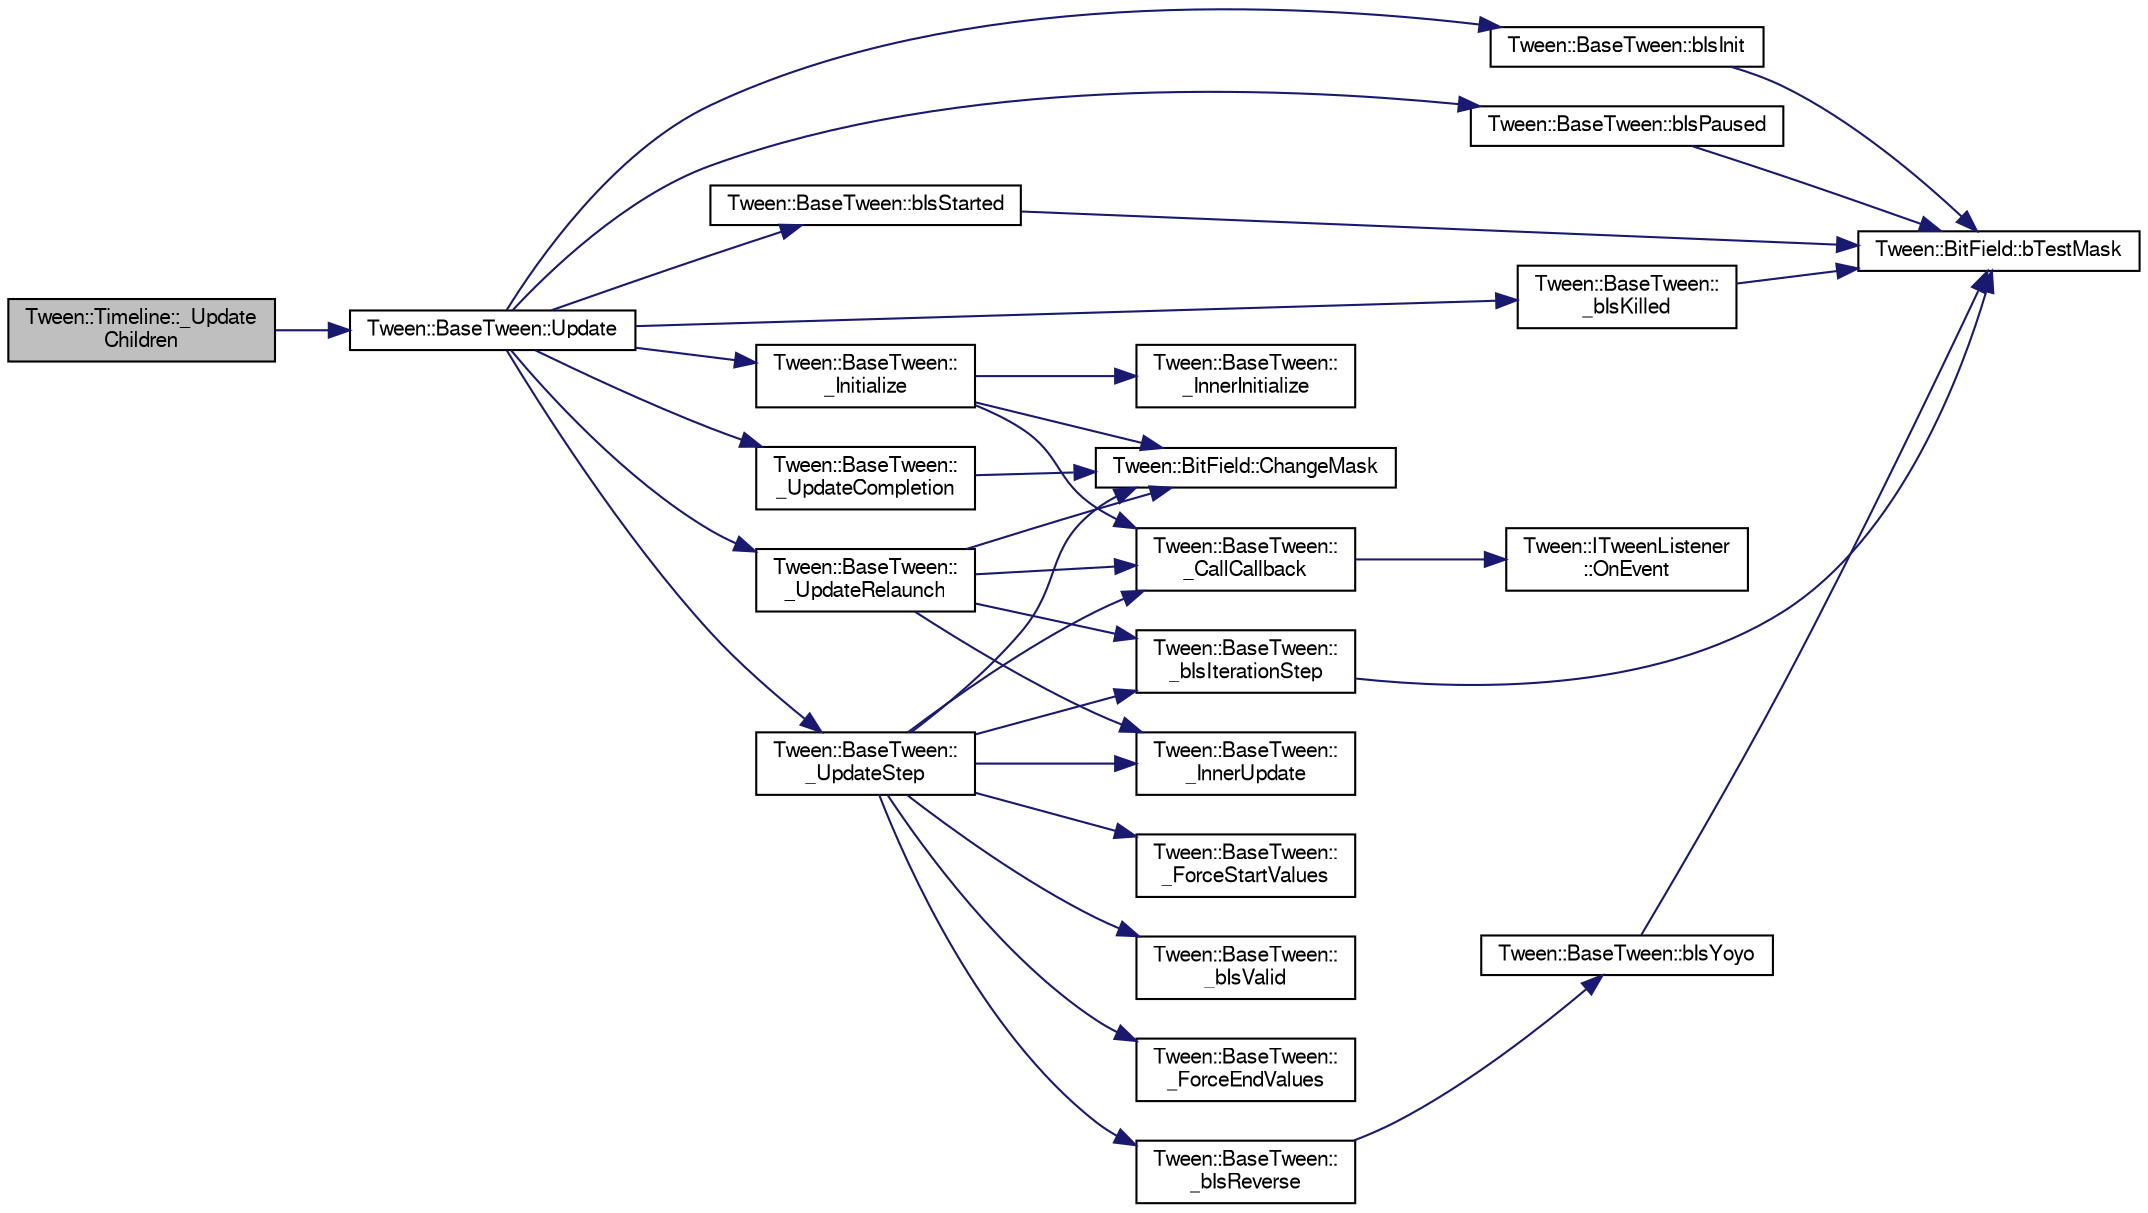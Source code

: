 digraph "Tween::Timeline::_UpdateChildren"
{
  bgcolor="transparent";
  edge [fontname="FreeSans",fontsize="10",labelfontname="FreeSans",labelfontsize="10"];
  node [fontname="FreeSans",fontsize="10",shape=record];
  rankdir="LR";
  Node1 [label="Tween::Timeline::_Update\lChildren",height=0.2,width=0.4,color="black", fillcolor="grey75", style="filled" fontcolor="black"];
  Node1 -> Node2 [color="midnightblue",fontsize="10",style="solid",fontname="FreeSans"];
  Node2 [label="Tween::BaseTween::Update",height=0.2,width=0.4,color="black",URL="$classTween_1_1BaseTween.html#a4f5403f740f7692474ae91f2f5af560a"];
  Node2 -> Node3 [color="midnightblue",fontsize="10",style="solid",fontname="FreeSans"];
  Node3 [label="Tween::BaseTween::\l_bIsKilled",height=0.2,width=0.4,color="black",URL="$classTween_1_1BaseTween.html#a0dffe7be852c9d550a29e46278d82d29"];
  Node3 -> Node4 [color="midnightblue",fontsize="10",style="solid",fontname="FreeSans"];
  Node4 [label="Tween::BitField::bTestMask",height=0.2,width=0.4,color="black",URL="$classTween_1_1BitField.html#ae337c0285a888d03cbcd7c8cc8f99e24"];
  Node2 -> Node5 [color="midnightblue",fontsize="10",style="solid",fontname="FreeSans"];
  Node5 [label="Tween::BaseTween::\l_Initialize",height=0.2,width=0.4,color="black",URL="$classTween_1_1BaseTween.html#a95e9b44a00813914913570363211317d"];
  Node5 -> Node6 [color="midnightblue",fontsize="10",style="solid",fontname="FreeSans"];
  Node6 [label="Tween::BaseTween::\l_CallCallback",height=0.2,width=0.4,color="black",URL="$classTween_1_1BaseTween.html#a1d26bdc75f61f9fdfae7250c87f7f8dd"];
  Node6 -> Node7 [color="midnightblue",fontsize="10",style="solid",fontname="FreeSans"];
  Node7 [label="Tween::ITweenListener\l::OnEvent",height=0.2,width=0.4,color="black",URL="$classTween_1_1ITweenListener.html#a666b0009b57532e4a99045136eede6ca"];
  Node5 -> Node8 [color="midnightblue",fontsize="10",style="solid",fontname="FreeSans"];
  Node8 [label="Tween::BaseTween::\l_InnerInitialize",height=0.2,width=0.4,color="black",URL="$classTween_1_1BaseTween.html#a40d57577c1870cf8c18f14355990c850"];
  Node5 -> Node9 [color="midnightblue",fontsize="10",style="solid",fontname="FreeSans"];
  Node9 [label="Tween::BitField::ChangeMask",height=0.2,width=0.4,color="black",URL="$classTween_1_1BitField.html#af5dee125afbd061cd22c92364bb151b9"];
  Node2 -> Node10 [color="midnightblue",fontsize="10",style="solid",fontname="FreeSans"];
  Node10 [label="Tween::BaseTween::\l_UpdateCompletion",height=0.2,width=0.4,color="black",URL="$classTween_1_1BaseTween.html#a073ffd457571db6969ed622c55f8d47c"];
  Node10 -> Node9 [color="midnightblue",fontsize="10",style="solid",fontname="FreeSans"];
  Node2 -> Node11 [color="midnightblue",fontsize="10",style="solid",fontname="FreeSans"];
  Node11 [label="Tween::BaseTween::\l_UpdateRelaunch",height=0.2,width=0.4,color="black",URL="$classTween_1_1BaseTween.html#a577c790adc4b5f723f0a227361d1bc28"];
  Node11 -> Node12 [color="midnightblue",fontsize="10",style="solid",fontname="FreeSans"];
  Node12 [label="Tween::BaseTween::\l_bIsIterationStep",height=0.2,width=0.4,color="black",URL="$classTween_1_1BaseTween.html#ac473217056b29b7f108536fd13eb4953"];
  Node12 -> Node4 [color="midnightblue",fontsize="10",style="solid",fontname="FreeSans"];
  Node11 -> Node6 [color="midnightblue",fontsize="10",style="solid",fontname="FreeSans"];
  Node11 -> Node13 [color="midnightblue",fontsize="10",style="solid",fontname="FreeSans"];
  Node13 [label="Tween::BaseTween::\l_InnerUpdate",height=0.2,width=0.4,color="black",URL="$classTween_1_1BaseTween.html#a033d1b8da85e3d1c02d5f712c4197daa"];
  Node11 -> Node9 [color="midnightblue",fontsize="10",style="solid",fontname="FreeSans"];
  Node2 -> Node14 [color="midnightblue",fontsize="10",style="solid",fontname="FreeSans"];
  Node14 [label="Tween::BaseTween::\l_UpdateStep",height=0.2,width=0.4,color="black",URL="$classTween_1_1BaseTween.html#ae46a8083903822701ed8791f85d427b4"];
  Node14 -> Node12 [color="midnightblue",fontsize="10",style="solid",fontname="FreeSans"];
  Node14 -> Node15 [color="midnightblue",fontsize="10",style="solid",fontname="FreeSans"];
  Node15 [label="Tween::BaseTween::\l_bIsReverse",height=0.2,width=0.4,color="black",URL="$classTween_1_1BaseTween.html#a54f19908dbd037a2c54b23868c154d0b"];
  Node15 -> Node16 [color="midnightblue",fontsize="10",style="solid",fontname="FreeSans"];
  Node16 [label="Tween::BaseTween::bIsYoyo",height=0.2,width=0.4,color="black",URL="$classTween_1_1BaseTween.html#aee5ba7023663297feda12de3ef5723fb"];
  Node16 -> Node4 [color="midnightblue",fontsize="10",style="solid",fontname="FreeSans"];
  Node14 -> Node17 [color="midnightblue",fontsize="10",style="solid",fontname="FreeSans"];
  Node17 [label="Tween::BaseTween::\l_bIsValid",height=0.2,width=0.4,color="black",URL="$classTween_1_1BaseTween.html#aeff3b6f9a565d63666e1d57a45e433d8"];
  Node14 -> Node6 [color="midnightblue",fontsize="10",style="solid",fontname="FreeSans"];
  Node14 -> Node18 [color="midnightblue",fontsize="10",style="solid",fontname="FreeSans"];
  Node18 [label="Tween::BaseTween::\l_ForceEndValues",height=0.2,width=0.4,color="black",URL="$classTween_1_1BaseTween.html#a3dbd3ae438e24cabf1f766fed6f5166a"];
  Node14 -> Node19 [color="midnightblue",fontsize="10",style="solid",fontname="FreeSans"];
  Node19 [label="Tween::BaseTween::\l_ForceStartValues",height=0.2,width=0.4,color="black",URL="$classTween_1_1BaseTween.html#a2b144bf5aca10d0ce3ab2b2875b21d30"];
  Node14 -> Node13 [color="midnightblue",fontsize="10",style="solid",fontname="FreeSans"];
  Node14 -> Node9 [color="midnightblue",fontsize="10",style="solid",fontname="FreeSans"];
  Node2 -> Node20 [color="midnightblue",fontsize="10",style="solid",fontname="FreeSans"];
  Node20 [label="Tween::BaseTween::bIsInit",height=0.2,width=0.4,color="black",URL="$classTween_1_1BaseTween.html#ada7d01eefd5f2e04da9c14cd8f21887b"];
  Node20 -> Node4 [color="midnightblue",fontsize="10",style="solid",fontname="FreeSans"];
  Node2 -> Node21 [color="midnightblue",fontsize="10",style="solid",fontname="FreeSans"];
  Node21 [label="Tween::BaseTween::bIsPaused",height=0.2,width=0.4,color="black",URL="$classTween_1_1BaseTween.html#a6afd856153f56bc0258ac0913c040894"];
  Node21 -> Node4 [color="midnightblue",fontsize="10",style="solid",fontname="FreeSans"];
  Node2 -> Node22 [color="midnightblue",fontsize="10",style="solid",fontname="FreeSans"];
  Node22 [label="Tween::BaseTween::bIsStarted",height=0.2,width=0.4,color="black",URL="$classTween_1_1BaseTween.html#a0cc5fe7f5f2a17da34cb1a9ca93882c4"];
  Node22 -> Node4 [color="midnightblue",fontsize="10",style="solid",fontname="FreeSans"];
}
